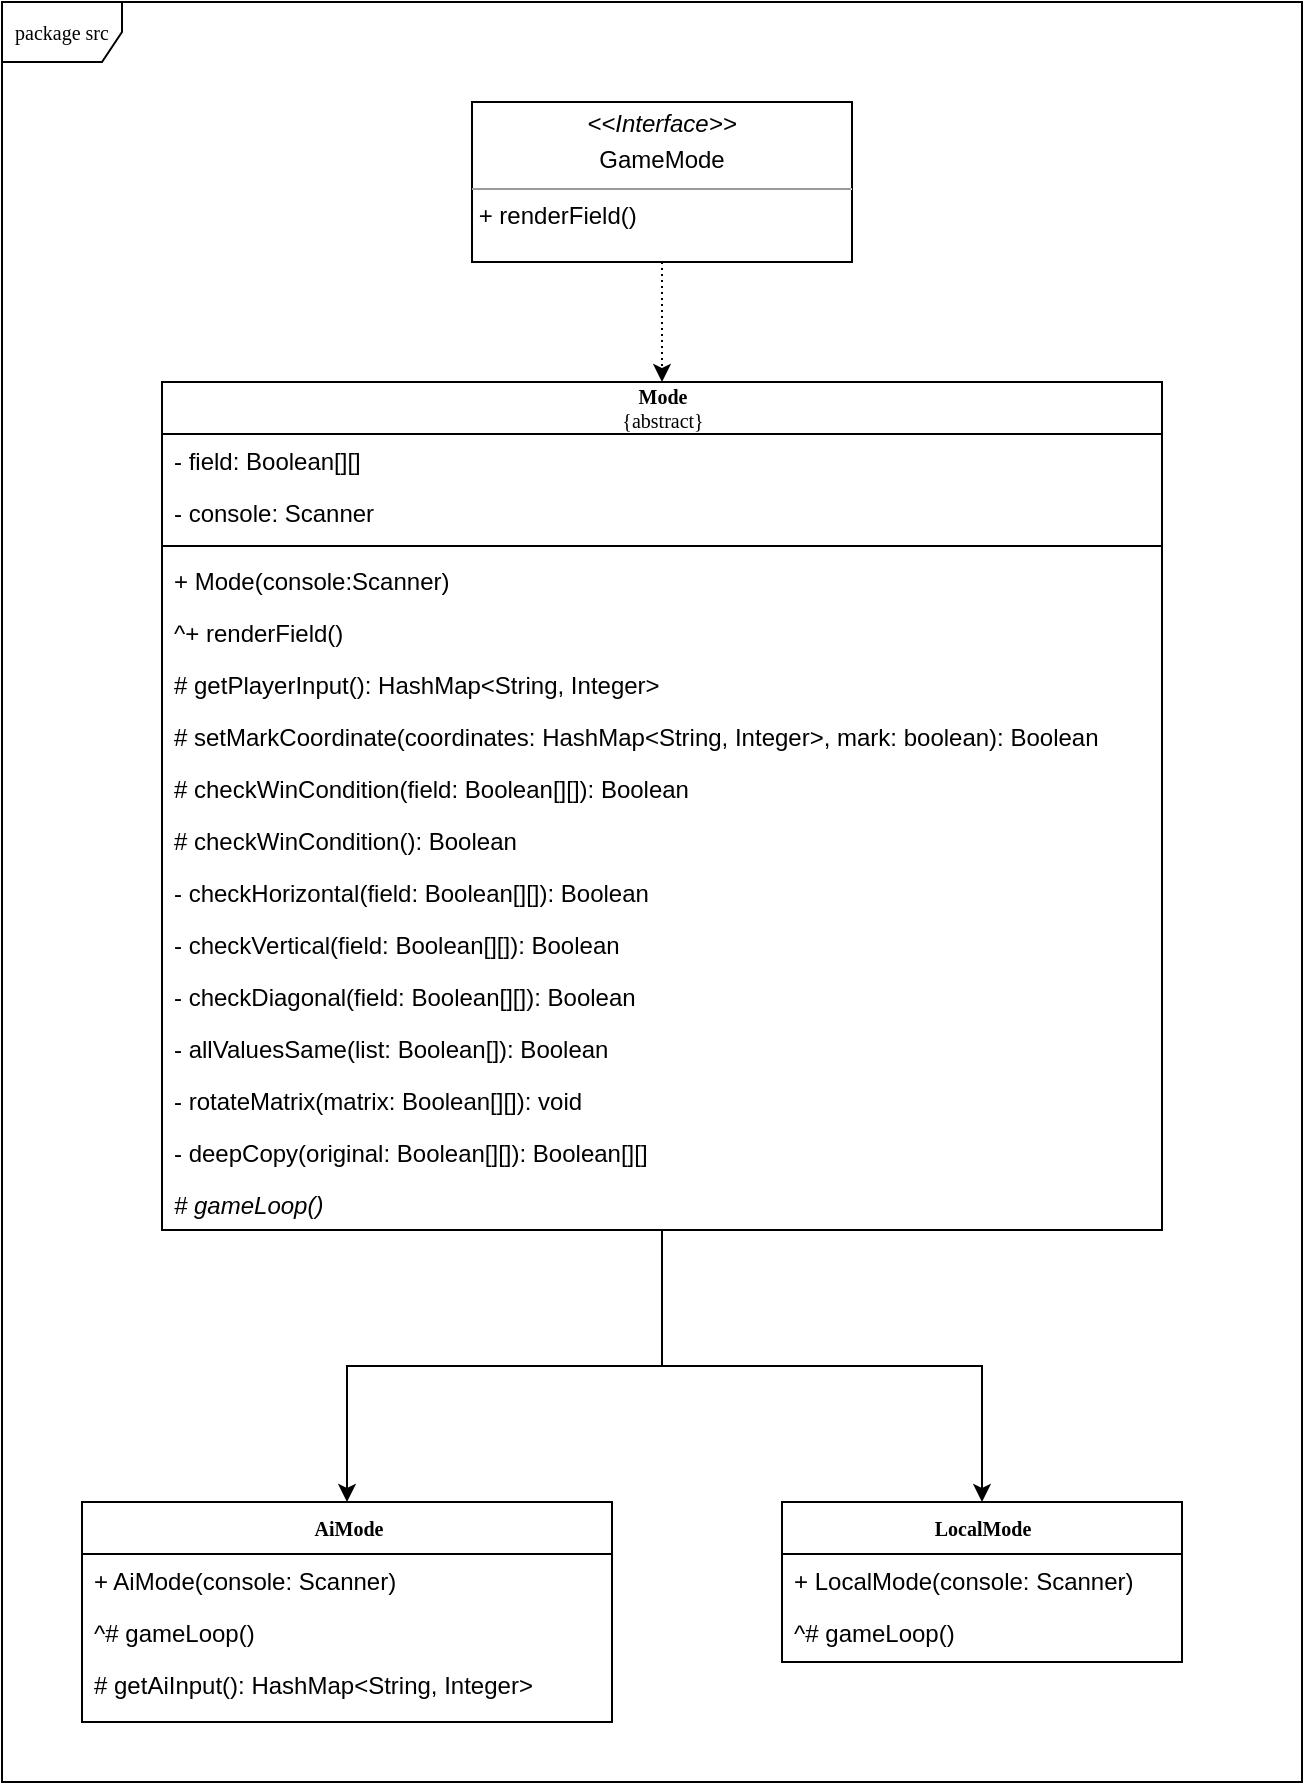 <mxfile version="20.3.0" type="device" pages="2"><diagram name="Page-1" id="c4acf3e9-155e-7222-9cf6-157b1a14988f"><mxGraphModel dx="919" dy="1388" grid="1" gridSize="10" guides="1" tooltips="1" connect="1" arrows="1" fold="1" page="1" pageScale="1" pageWidth="850" pageHeight="1100" background="none" math="0" shadow="0"><root><mxCell id="0"/><mxCell id="1" parent="0"/><mxCell id="17acba5748e5396b-1" value="package src" style="shape=umlFrame;whiteSpace=wrap;html=1;rounded=0;shadow=0;comic=0;labelBackgroundColor=none;strokeWidth=1;fontFamily=Verdana;fontSize=10;align=center;" parent="1" vertex="1"><mxGeometry x="190" y="70" width="650" height="890" as="geometry"/></mxCell><mxCell id="lN-xEYhvo81yvk7JKfNj-5" value="" style="edgeStyle=orthogonalEdgeStyle;rounded=0;orthogonalLoop=1;jettySize=auto;html=1;" edge="1" parent="1" source="17acba5748e5396b-30" target="lN-xEYhvo81yvk7JKfNj-1"><mxGeometry relative="1" as="geometry"/></mxCell><mxCell id="lN-xEYhvo81yvk7JKfNj-10" value="" style="edgeStyle=orthogonalEdgeStyle;rounded=0;orthogonalLoop=1;jettySize=auto;html=1;" edge="1" parent="1" source="17acba5748e5396b-30" target="lN-xEYhvo81yvk7JKfNj-6"><mxGeometry relative="1" as="geometry"/></mxCell><mxCell id="17acba5748e5396b-30" value="&lt;div&gt;&lt;b&gt;Mode&lt;/b&gt;&lt;/div&gt;{abstract}" style="swimlane;html=1;fontStyle=0;childLayout=stackLayout;horizontal=1;startSize=26;fillColor=none;horizontalStack=0;resizeParent=1;resizeLast=0;collapsible=1;marginBottom=0;swimlaneFillColor=#ffffff;rounded=0;shadow=0;comic=0;labelBackgroundColor=none;strokeWidth=1;fontFamily=Verdana;fontSize=10;align=center;" parent="1" vertex="1"><mxGeometry x="270" y="260" width="500" height="424" as="geometry"/></mxCell><mxCell id="17acba5748e5396b-31" value="- field: Boolean[][]" style="text;html=1;strokeColor=none;fillColor=none;align=left;verticalAlign=top;spacingLeft=4;spacingRight=4;whiteSpace=wrap;overflow=hidden;rotatable=0;points=[[0,0.5],[1,0.5]];portConstraint=eastwest;" parent="17acba5748e5396b-30" vertex="1"><mxGeometry y="26" width="500" height="26" as="geometry"/></mxCell><mxCell id="17acba5748e5396b-32" value="- console: Scanner" style="text;html=1;strokeColor=none;fillColor=none;align=left;verticalAlign=top;spacingLeft=4;spacingRight=4;whiteSpace=wrap;overflow=hidden;rotatable=0;points=[[0,0.5],[1,0.5]];portConstraint=eastwest;" parent="17acba5748e5396b-30" vertex="1"><mxGeometry y="52" width="500" height="26" as="geometry"/></mxCell><mxCell id="lN-xEYhvo81yvk7JKfNj-15" value="" style="line;strokeWidth=1;fillColor=none;align=left;verticalAlign=middle;spacingTop=-1;spacingLeft=3;spacingRight=3;rotatable=0;labelPosition=right;points=[];portConstraint=eastwest;strokeColor=inherit;" vertex="1" parent="17acba5748e5396b-30"><mxGeometry y="78" width="500" height="8" as="geometry"/></mxCell><mxCell id="17acba5748e5396b-33" value="+ Mode(console:Scanner)" style="text;html=1;strokeColor=none;fillColor=none;align=left;verticalAlign=top;spacingLeft=4;spacingRight=4;whiteSpace=wrap;overflow=hidden;rotatable=0;points=[[0,0.5],[1,0.5]];portConstraint=eastwest;" parent="17acba5748e5396b-30" vertex="1"><mxGeometry y="86" width="500" height="26" as="geometry"/></mxCell><mxCell id="lN-xEYhvo81yvk7JKfNj-17" value="^+ renderField()" style="text;strokeColor=none;fillColor=none;align=left;verticalAlign=top;spacingLeft=4;spacingRight=4;overflow=hidden;rotatable=0;points=[[0,0.5],[1,0.5]];portConstraint=eastwest;" vertex="1" parent="17acba5748e5396b-30"><mxGeometry y="112" width="500" height="26" as="geometry"/></mxCell><mxCell id="lN-xEYhvo81yvk7JKfNj-18" value="# getPlayerInput(): HashMap&lt;String, Integer&gt;" style="text;strokeColor=none;fillColor=none;align=left;verticalAlign=top;spacingLeft=4;spacingRight=4;overflow=hidden;rotatable=0;points=[[0,0.5],[1,0.5]];portConstraint=eastwest;" vertex="1" parent="17acba5748e5396b-30"><mxGeometry y="138" width="500" height="26" as="geometry"/></mxCell><mxCell id="lN-xEYhvo81yvk7JKfNj-21" value="# setMarkCoordinate(coordinates: HashMap&lt;String, Integer&gt;, mark: boolean): Boolean" style="text;strokeColor=none;fillColor=none;align=left;verticalAlign=top;spacingLeft=4;spacingRight=4;overflow=hidden;rotatable=0;points=[[0,0.5],[1,0.5]];portConstraint=eastwest;" vertex="1" parent="17acba5748e5396b-30"><mxGeometry y="164" width="500" height="26" as="geometry"/></mxCell><mxCell id="lN-xEYhvo81yvk7JKfNj-20" value="# checkWinCondition(field: Boolean[][]): Boolean" style="text;strokeColor=none;fillColor=none;align=left;verticalAlign=top;spacingLeft=4;spacingRight=4;overflow=hidden;rotatable=0;points=[[0,0.5],[1,0.5]];portConstraint=eastwest;" vertex="1" parent="17acba5748e5396b-30"><mxGeometry y="190" width="500" height="26" as="geometry"/></mxCell><mxCell id="lN-xEYhvo81yvk7JKfNj-22" value="# checkWinCondition(): Boolean" style="text;strokeColor=none;fillColor=none;align=left;verticalAlign=top;spacingLeft=4;spacingRight=4;overflow=hidden;rotatable=0;points=[[0,0.5],[1,0.5]];portConstraint=eastwest;" vertex="1" parent="17acba5748e5396b-30"><mxGeometry y="216" width="500" height="26" as="geometry"/></mxCell><mxCell id="lN-xEYhvo81yvk7JKfNj-19" value="- checkHorizontal(field: Boolean[][]): Boolean" style="text;strokeColor=none;fillColor=none;align=left;verticalAlign=top;spacingLeft=4;spacingRight=4;overflow=hidden;rotatable=0;points=[[0,0.5],[1,0.5]];portConstraint=eastwest;" vertex="1" parent="17acba5748e5396b-30"><mxGeometry y="242" width="500" height="26" as="geometry"/></mxCell><mxCell id="lN-xEYhvo81yvk7JKfNj-23" value="- checkVertical(field: Boolean[][]): Boolean" style="text;strokeColor=none;fillColor=none;align=left;verticalAlign=top;spacingLeft=4;spacingRight=4;overflow=hidden;rotatable=0;points=[[0,0.5],[1,0.5]];portConstraint=eastwest;" vertex="1" parent="17acba5748e5396b-30"><mxGeometry y="268" width="500" height="26" as="geometry"/></mxCell><mxCell id="lN-xEYhvo81yvk7JKfNj-24" value="- checkDiagonal(field: Boolean[][]): Boolean" style="text;strokeColor=none;fillColor=none;align=left;verticalAlign=top;spacingLeft=4;spacingRight=4;overflow=hidden;rotatable=0;points=[[0,0.5],[1,0.5]];portConstraint=eastwest;" vertex="1" parent="17acba5748e5396b-30"><mxGeometry y="294" width="500" height="26" as="geometry"/></mxCell><mxCell id="lN-xEYhvo81yvk7JKfNj-25" value="- allValuesSame(list: Boolean[]): Boolean" style="text;strokeColor=none;fillColor=none;align=left;verticalAlign=top;spacingLeft=4;spacingRight=4;overflow=hidden;rotatable=0;points=[[0,0.5],[1,0.5]];portConstraint=eastwest;" vertex="1" parent="17acba5748e5396b-30"><mxGeometry y="320" width="500" height="26" as="geometry"/></mxCell><mxCell id="lN-xEYhvo81yvk7JKfNj-26" value="- rotateMatrix(matrix: Boolean[][]): void" style="text;strokeColor=none;fillColor=none;align=left;verticalAlign=top;spacingLeft=4;spacingRight=4;overflow=hidden;rotatable=0;points=[[0,0.5],[1,0.5]];portConstraint=eastwest;" vertex="1" parent="17acba5748e5396b-30"><mxGeometry y="346" width="500" height="26" as="geometry"/></mxCell><mxCell id="lN-xEYhvo81yvk7JKfNj-27" value="- deepCopy(original: Boolean[][]): Boolean[][]" style="text;strokeColor=none;fillColor=none;align=left;verticalAlign=top;spacingLeft=4;spacingRight=4;overflow=hidden;rotatable=0;points=[[0,0.5],[1,0.5]];portConstraint=eastwest;" vertex="1" parent="17acba5748e5396b-30"><mxGeometry y="372" width="500" height="26" as="geometry"/></mxCell><mxCell id="lN-xEYhvo81yvk7JKfNj-28" value="# gameLoop()" style="text;strokeColor=none;fillColor=none;align=left;verticalAlign=top;spacingLeft=4;spacingRight=4;overflow=hidden;rotatable=0;points=[[0,0.5],[1,0.5]];portConstraint=eastwest;fontStyle=2" vertex="1" parent="17acba5748e5396b-30"><mxGeometry y="398" width="500" height="26" as="geometry"/></mxCell><mxCell id="lN-xEYhvo81yvk7JKfNj-29" style="edgeStyle=orthogonalEdgeStyle;rounded=0;orthogonalLoop=1;jettySize=auto;html=1;dashed=1;dashPattern=1 2;" edge="1" parent="1" source="5d2195bd80daf111-18" target="17acba5748e5396b-30"><mxGeometry relative="1" as="geometry"/></mxCell><mxCell id="5d2195bd80daf111-18" value="&lt;p style=&quot;margin:0px;margin-top:4px;text-align:center;&quot;&gt;&lt;i&gt;&amp;lt;&amp;lt;Interface&amp;gt;&amp;gt;&lt;/i&gt;&lt;/p&gt;&lt;p style=&quot;margin:0px;margin-top:4px;text-align:center;&quot;&gt;GameMode&lt;br&gt;&lt;/p&gt;&lt;hr size=&quot;1&quot;&gt;&amp;nbsp;+ renderField()" style="verticalAlign=top;align=left;overflow=fill;fontSize=12;fontFamily=Helvetica;html=1;rounded=0;shadow=0;comic=0;labelBackgroundColor=none;strokeWidth=1" parent="1" vertex="1"><mxGeometry x="425" y="120" width="190" height="80" as="geometry"/></mxCell><mxCell id="5d2195bd80daf111-23" style="edgeStyle=orthogonalEdgeStyle;rounded=0;html=1;dashed=1;labelBackgroundColor=none;startFill=0;endArrow=open;endFill=0;endSize=10;fontFamily=Verdana;fontSize=10;" parent="1" source="5d2195bd80daf111-19" edge="1"><mxGeometry relative="1" as="geometry"><Array as="points"><mxPoint x="320" y="290"/><mxPoint x="320" y="120"/></Array><mxPoint x="360" y="311" as="targetPoint"/></mxGeometry></mxCell><mxCell id="lN-xEYhvo81yvk7JKfNj-1" value="&lt;b&gt;AiMode&lt;/b&gt;" style="swimlane;html=1;fontStyle=0;childLayout=stackLayout;horizontal=1;startSize=26;fillColor=none;horizontalStack=0;resizeParent=1;resizeLast=0;collapsible=1;marginBottom=0;swimlaneFillColor=#ffffff;rounded=0;shadow=0;comic=0;labelBackgroundColor=none;strokeWidth=1;fontFamily=Verdana;fontSize=10;align=center;strokeColor=rgb(0, 0, 0);fontColor=rgb(0, 0, 0);" vertex="1" parent="1"><mxGeometry x="230" y="820" width="265" height="110" as="geometry"/></mxCell><mxCell id="lN-xEYhvo81yvk7JKfNj-2" value="+ AiMode(console: Scanner)" style="text;html=1;strokeColor=none;fillColor=none;align=left;verticalAlign=top;spacingLeft=4;spacingRight=4;whiteSpace=wrap;overflow=hidden;rotatable=0;points=[[0,0.5],[1,0.5]];portConstraint=eastwest;" vertex="1" parent="lN-xEYhvo81yvk7JKfNj-1"><mxGeometry y="26" width="265" height="26" as="geometry"/></mxCell><mxCell id="lN-xEYhvo81yvk7JKfNj-3" value="^# gameLoop()" style="text;html=1;strokeColor=none;fillColor=none;align=left;verticalAlign=top;spacingLeft=4;spacingRight=4;whiteSpace=wrap;overflow=hidden;rotatable=0;points=[[0,0.5],[1,0.5]];portConstraint=eastwest;" vertex="1" parent="lN-xEYhvo81yvk7JKfNj-1"><mxGeometry y="52" width="265" height="26" as="geometry"/></mxCell><mxCell id="lN-xEYhvo81yvk7JKfNj-32" value="# getAiInput(): HashMap&lt;String, Integer&gt;" style="text;strokeColor=none;fillColor=none;align=left;verticalAlign=top;spacingLeft=4;spacingRight=4;overflow=hidden;rotatable=0;points=[[0,0.5],[1,0.5]];portConstraint=eastwest;" vertex="1" parent="lN-xEYhvo81yvk7JKfNj-1"><mxGeometry y="78" width="265" height="26" as="geometry"/></mxCell><mxCell id="lN-xEYhvo81yvk7JKfNj-6" value="&lt;b&gt;LocalMode&lt;/b&gt;" style="swimlane;html=1;fontStyle=0;childLayout=stackLayout;horizontal=1;startSize=26;fillColor=none;horizontalStack=0;resizeParent=1;resizeLast=0;collapsible=1;marginBottom=0;swimlaneFillColor=#ffffff;rounded=0;shadow=0;comic=0;labelBackgroundColor=none;strokeWidth=1;fontFamily=Verdana;fontSize=10;align=center;strokeColor=rgb(0, 0, 0);fontColor=rgb(0, 0, 0);" vertex="1" parent="1"><mxGeometry x="580" y="820" width="200" height="80" as="geometry"/></mxCell><mxCell id="lN-xEYhvo81yvk7JKfNj-30" value="+ LocalMode(console: Scanner)" style="text;html=1;strokeColor=none;fillColor=none;align=left;verticalAlign=top;spacingLeft=4;spacingRight=4;whiteSpace=wrap;overflow=hidden;rotatable=0;points=[[0,0.5],[1,0.5]];portConstraint=eastwest;" vertex="1" parent="lN-xEYhvo81yvk7JKfNj-6"><mxGeometry y="26" width="200" height="26" as="geometry"/></mxCell><mxCell id="lN-xEYhvo81yvk7JKfNj-31" value="^# gameLoop()" style="text;html=1;strokeColor=none;fillColor=none;align=left;verticalAlign=top;spacingLeft=4;spacingRight=4;whiteSpace=wrap;overflow=hidden;rotatable=0;points=[[0,0.5],[1,0.5]];portConstraint=eastwest;" vertex="1" parent="lN-xEYhvo81yvk7JKfNj-6"><mxGeometry y="52" width="200" height="26" as="geometry"/></mxCell></root></mxGraphModel></diagram><diagram id="b7vaUn_fJ_LMT_xijuOy" name="Page-2"><mxGraphModel dx="781" dy="1180" grid="1" gridSize="10" guides="1" tooltips="1" connect="1" arrows="1" fold="1" page="1" pageScale="1" pageWidth="850" pageHeight="1100" math="0" shadow="0"><root><mxCell id="0"/><mxCell id="1" parent="0"/></root></mxGraphModel></diagram></mxfile>